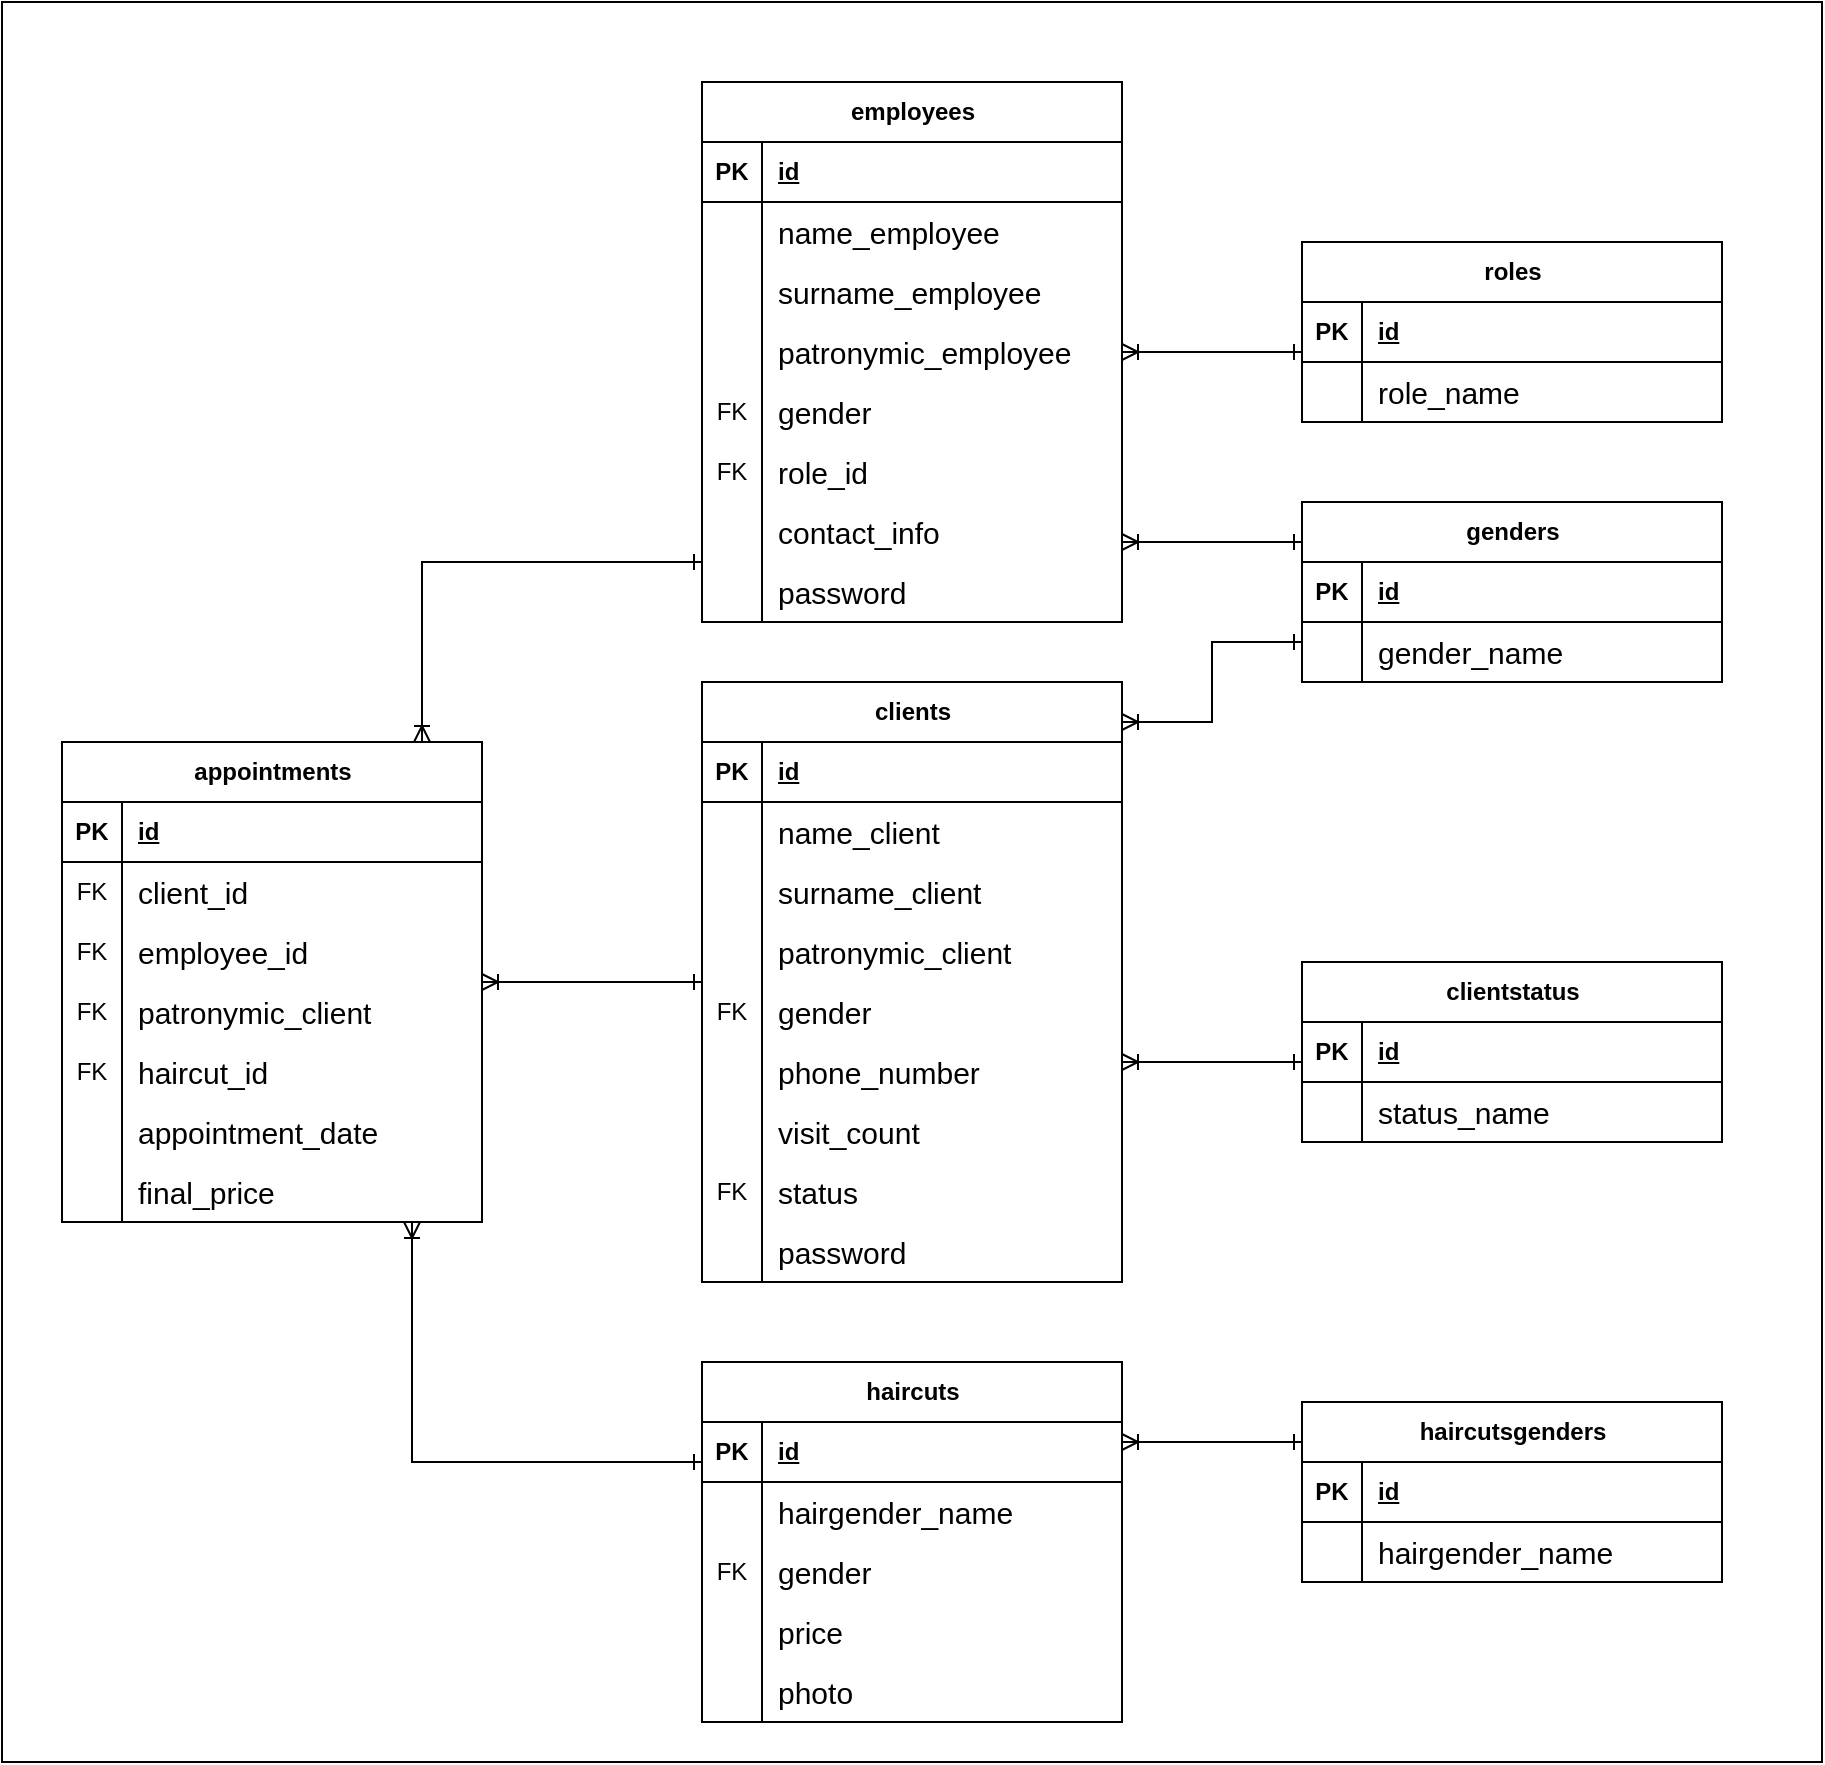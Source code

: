 <mxfile version="26.1.0">
  <diagram name="Страница — 1" id="88M5BIME8bzAEYAHPedK">
    <mxGraphModel dx="890" dy="457" grid="1" gridSize="10" guides="1" tooltips="1" connect="1" arrows="1" fold="1" page="1" pageScale="1" pageWidth="827" pageHeight="1169" math="0" shadow="0">
      <root>
        <mxCell id="0" />
        <mxCell id="1" parent="0" />
        <mxCell id="3UesADVqfVhe2_qb7cYK-143" value="" style="rounded=0;whiteSpace=wrap;html=1;" parent="1" vertex="1">
          <mxGeometry x="190" y="180" width="910" height="880" as="geometry" />
        </mxCell>
        <mxCell id="3UesADVqfVhe2_qb7cYK-1" value="employees" style="shape=table;startSize=30;container=1;collapsible=1;childLayout=tableLayout;fixedRows=1;rowLines=0;fontStyle=1;align=center;resizeLast=1;html=1;strokeColor=default;labelBackgroundColor=default;" parent="1" vertex="1">
          <mxGeometry x="540" y="220" width="210" height="270" as="geometry" />
        </mxCell>
        <mxCell id="3UesADVqfVhe2_qb7cYK-2" value="" style="shape=tableRow;horizontal=0;startSize=0;swimlaneHead=0;swimlaneBody=0;fillColor=none;collapsible=0;dropTarget=0;points=[[0,0.5],[1,0.5]];portConstraint=eastwest;top=0;left=0;right=0;bottom=1;" parent="3UesADVqfVhe2_qb7cYK-1" vertex="1">
          <mxGeometry y="30" width="210" height="30" as="geometry" />
        </mxCell>
        <mxCell id="3UesADVqfVhe2_qb7cYK-3" value="PK" style="shape=partialRectangle;connectable=0;fillColor=none;top=0;left=0;bottom=0;right=0;fontStyle=1;overflow=hidden;whiteSpace=wrap;html=1;" parent="3UesADVqfVhe2_qb7cYK-2" vertex="1">
          <mxGeometry width="30" height="30" as="geometry">
            <mxRectangle width="30" height="30" as="alternateBounds" />
          </mxGeometry>
        </mxCell>
        <mxCell id="3UesADVqfVhe2_qb7cYK-4" value="id" style="shape=partialRectangle;connectable=0;fillColor=none;top=0;left=0;bottom=0;right=0;align=left;spacingLeft=6;fontStyle=5;overflow=hidden;whiteSpace=wrap;html=1;" parent="3UesADVqfVhe2_qb7cYK-2" vertex="1">
          <mxGeometry x="30" width="180" height="30" as="geometry">
            <mxRectangle width="180" height="30" as="alternateBounds" />
          </mxGeometry>
        </mxCell>
        <mxCell id="3UesADVqfVhe2_qb7cYK-5" value="" style="shape=tableRow;horizontal=0;startSize=0;swimlaneHead=0;swimlaneBody=0;fillColor=none;collapsible=0;dropTarget=0;points=[[0,0.5],[1,0.5]];portConstraint=eastwest;top=0;left=0;right=0;bottom=0;" parent="3UesADVqfVhe2_qb7cYK-1" vertex="1">
          <mxGeometry y="60" width="210" height="30" as="geometry" />
        </mxCell>
        <mxCell id="3UesADVqfVhe2_qb7cYK-6" value="" style="shape=partialRectangle;connectable=0;fillColor=none;top=0;left=0;bottom=0;right=0;editable=1;overflow=hidden;whiteSpace=wrap;html=1;" parent="3UesADVqfVhe2_qb7cYK-5" vertex="1">
          <mxGeometry width="30" height="30" as="geometry">
            <mxRectangle width="30" height="30" as="alternateBounds" />
          </mxGeometry>
        </mxCell>
        <mxCell id="3UesADVqfVhe2_qb7cYK-7" value="&lt;span style=&quot;font-family: &amp;quot;YS Text&amp;quot;, Arial, Helvetica, &amp;quot;Arial Unicode MS&amp;quot;, sans-serif; font-size: 15px;&quot;&gt;name_employee&lt;/span&gt;" style="shape=partialRectangle;connectable=0;fillColor=none;top=0;left=0;bottom=0;right=0;align=left;spacingLeft=6;overflow=hidden;whiteSpace=wrap;html=1;fontColor=default;labelBackgroundColor=default;" parent="3UesADVqfVhe2_qb7cYK-5" vertex="1">
          <mxGeometry x="30" width="180" height="30" as="geometry">
            <mxRectangle width="180" height="30" as="alternateBounds" />
          </mxGeometry>
        </mxCell>
        <mxCell id="3UesADVqfVhe2_qb7cYK-8" value="" style="shape=tableRow;horizontal=0;startSize=0;swimlaneHead=0;swimlaneBody=0;fillColor=none;collapsible=0;dropTarget=0;points=[[0,0.5],[1,0.5]];portConstraint=eastwest;top=0;left=0;right=0;bottom=0;" parent="3UesADVqfVhe2_qb7cYK-1" vertex="1">
          <mxGeometry y="90" width="210" height="30" as="geometry" />
        </mxCell>
        <mxCell id="3UesADVqfVhe2_qb7cYK-9" value="" style="shape=partialRectangle;connectable=0;fillColor=none;top=0;left=0;bottom=0;right=0;editable=1;overflow=hidden;whiteSpace=wrap;html=1;" parent="3UesADVqfVhe2_qb7cYK-8" vertex="1">
          <mxGeometry width="30" height="30" as="geometry">
            <mxRectangle width="30" height="30" as="alternateBounds" />
          </mxGeometry>
        </mxCell>
        <mxCell id="3UesADVqfVhe2_qb7cYK-10" value="&lt;span style=&quot;font-family: &amp;quot;YS Text&amp;quot;, Arial, Helvetica, &amp;quot;Arial Unicode MS&amp;quot;, sans-serif; font-size: 15px;&quot;&gt;&lt;font style=&quot;color: rgb(0, 0, 0);&quot;&gt;surname_employee&lt;/font&gt;&lt;/span&gt;" style="shape=partialRectangle;connectable=0;fillColor=none;top=0;left=0;bottom=0;right=0;align=left;spacingLeft=6;overflow=hidden;whiteSpace=wrap;html=1;labelBackgroundColor=none;" parent="3UesADVqfVhe2_qb7cYK-8" vertex="1">
          <mxGeometry x="30" width="180" height="30" as="geometry">
            <mxRectangle width="180" height="30" as="alternateBounds" />
          </mxGeometry>
        </mxCell>
        <mxCell id="3UesADVqfVhe2_qb7cYK-11" value="" style="shape=tableRow;horizontal=0;startSize=0;swimlaneHead=0;swimlaneBody=0;fillColor=none;collapsible=0;dropTarget=0;points=[[0,0.5],[1,0.5]];portConstraint=eastwest;top=0;left=0;right=0;bottom=0;" parent="3UesADVqfVhe2_qb7cYK-1" vertex="1">
          <mxGeometry y="120" width="210" height="30" as="geometry" />
        </mxCell>
        <mxCell id="3UesADVqfVhe2_qb7cYK-12" value="" style="shape=partialRectangle;connectable=0;fillColor=none;top=0;left=0;bottom=0;right=0;editable=1;overflow=hidden;whiteSpace=wrap;html=1;" parent="3UesADVqfVhe2_qb7cYK-11" vertex="1">
          <mxGeometry width="30" height="30" as="geometry">
            <mxRectangle width="30" height="30" as="alternateBounds" />
          </mxGeometry>
        </mxCell>
        <mxCell id="3UesADVqfVhe2_qb7cYK-13" value="&lt;span style=&quot;font-family: &amp;quot;YS Text&amp;quot;, Arial, Helvetica, &amp;quot;Arial Unicode MS&amp;quot;, sans-serif; font-size: 15px; background-color: rgb(255, 255, 255);&quot;&gt;&lt;font style=&quot;color: rgb(0, 0, 0);&quot;&gt;patronymic_employee&lt;/font&gt;&lt;/span&gt;" style="shape=partialRectangle;connectable=0;fillColor=none;top=0;left=0;bottom=0;right=0;align=left;spacingLeft=6;overflow=hidden;whiteSpace=wrap;html=1;" parent="3UesADVqfVhe2_qb7cYK-11" vertex="1">
          <mxGeometry x="30" width="180" height="30" as="geometry">
            <mxRectangle width="180" height="30" as="alternateBounds" />
          </mxGeometry>
        </mxCell>
        <mxCell id="3UesADVqfVhe2_qb7cYK-15" style="shape=tableRow;horizontal=0;startSize=0;swimlaneHead=0;swimlaneBody=0;fillColor=none;collapsible=0;dropTarget=0;points=[[0,0.5],[1,0.5]];portConstraint=eastwest;top=0;left=0;right=0;bottom=0;" parent="3UesADVqfVhe2_qb7cYK-1" vertex="1">
          <mxGeometry y="150" width="210" height="30" as="geometry" />
        </mxCell>
        <mxCell id="3UesADVqfVhe2_qb7cYK-16" value="FK" style="shape=partialRectangle;connectable=0;fillColor=none;top=0;left=0;bottom=0;right=0;editable=1;overflow=hidden;whiteSpace=wrap;html=1;" parent="3UesADVqfVhe2_qb7cYK-15" vertex="1">
          <mxGeometry width="30" height="30" as="geometry">
            <mxRectangle width="30" height="30" as="alternateBounds" />
          </mxGeometry>
        </mxCell>
        <mxCell id="3UesADVqfVhe2_qb7cYK-17" value="&lt;span style=&quot;font-family: &amp;quot;YS Text&amp;quot;, Arial, Helvetica, &amp;quot;Arial Unicode MS&amp;quot;, sans-serif; font-size: 15px;&quot;&gt;&lt;font style=&quot;color: rgb(0, 0, 0);&quot;&gt;gender&lt;/font&gt;&lt;/span&gt;" style="shape=partialRectangle;connectable=0;fillColor=none;top=0;left=0;bottom=0;right=0;align=left;spacingLeft=6;overflow=hidden;whiteSpace=wrap;html=1;" parent="3UesADVqfVhe2_qb7cYK-15" vertex="1">
          <mxGeometry x="30" width="180" height="30" as="geometry">
            <mxRectangle width="180" height="30" as="alternateBounds" />
          </mxGeometry>
        </mxCell>
        <mxCell id="3UesADVqfVhe2_qb7cYK-18" style="shape=tableRow;horizontal=0;startSize=0;swimlaneHead=0;swimlaneBody=0;fillColor=none;collapsible=0;dropTarget=0;points=[[0,0.5],[1,0.5]];portConstraint=eastwest;top=0;left=0;right=0;bottom=0;" parent="3UesADVqfVhe2_qb7cYK-1" vertex="1">
          <mxGeometry y="180" width="210" height="30" as="geometry" />
        </mxCell>
        <mxCell id="3UesADVqfVhe2_qb7cYK-19" value="FK" style="shape=partialRectangle;connectable=0;fillColor=none;top=0;left=0;bottom=0;right=0;editable=1;overflow=hidden;whiteSpace=wrap;html=1;" parent="3UesADVqfVhe2_qb7cYK-18" vertex="1">
          <mxGeometry width="30" height="30" as="geometry">
            <mxRectangle width="30" height="30" as="alternateBounds" />
          </mxGeometry>
        </mxCell>
        <mxCell id="3UesADVqfVhe2_qb7cYK-20" value="&lt;span style=&quot;font-family: &amp;quot;YS Text&amp;quot;, Arial, Helvetica, &amp;quot;Arial Unicode MS&amp;quot;, sans-serif; font-size: 15px;&quot;&gt;&lt;font style=&quot;color: rgb(0, 0, 0);&quot;&gt;role_id&lt;/font&gt;&lt;/span&gt;" style="shape=partialRectangle;connectable=0;fillColor=none;top=0;left=0;bottom=0;right=0;align=left;spacingLeft=6;overflow=hidden;whiteSpace=wrap;html=1;" parent="3UesADVqfVhe2_qb7cYK-18" vertex="1">
          <mxGeometry x="30" width="180" height="30" as="geometry">
            <mxRectangle width="180" height="30" as="alternateBounds" />
          </mxGeometry>
        </mxCell>
        <mxCell id="3UesADVqfVhe2_qb7cYK-21" style="shape=tableRow;horizontal=0;startSize=0;swimlaneHead=0;swimlaneBody=0;fillColor=none;collapsible=0;dropTarget=0;points=[[0,0.5],[1,0.5]];portConstraint=eastwest;top=0;left=0;right=0;bottom=0;" parent="3UesADVqfVhe2_qb7cYK-1" vertex="1">
          <mxGeometry y="210" width="210" height="30" as="geometry" />
        </mxCell>
        <mxCell id="3UesADVqfVhe2_qb7cYK-22" style="shape=partialRectangle;connectable=0;fillColor=none;top=0;left=0;bottom=0;right=0;editable=1;overflow=hidden;whiteSpace=wrap;html=1;" parent="3UesADVqfVhe2_qb7cYK-21" vertex="1">
          <mxGeometry width="30" height="30" as="geometry">
            <mxRectangle width="30" height="30" as="alternateBounds" />
          </mxGeometry>
        </mxCell>
        <mxCell id="3UesADVqfVhe2_qb7cYK-23" value="&lt;span style=&quot;font-family: &amp;quot;YS Text&amp;quot;, Arial, Helvetica, &amp;quot;Arial Unicode MS&amp;quot;, sans-serif; font-size: 15px;&quot;&gt;&lt;font style=&quot;color: rgb(0, 0, 0);&quot;&gt;contact_info&lt;/font&gt;&lt;/span&gt;" style="shape=partialRectangle;connectable=0;fillColor=none;top=0;left=0;bottom=0;right=0;align=left;spacingLeft=6;overflow=hidden;whiteSpace=wrap;html=1;" parent="3UesADVqfVhe2_qb7cYK-21" vertex="1">
          <mxGeometry x="30" width="180" height="30" as="geometry">
            <mxRectangle width="180" height="30" as="alternateBounds" />
          </mxGeometry>
        </mxCell>
        <mxCell id="3UesADVqfVhe2_qb7cYK-24" style="shape=tableRow;horizontal=0;startSize=0;swimlaneHead=0;swimlaneBody=0;fillColor=none;collapsible=0;dropTarget=0;points=[[0,0.5],[1,0.5]];portConstraint=eastwest;top=0;left=0;right=0;bottom=0;" parent="3UesADVqfVhe2_qb7cYK-1" vertex="1">
          <mxGeometry y="240" width="210" height="30" as="geometry" />
        </mxCell>
        <mxCell id="3UesADVqfVhe2_qb7cYK-25" style="shape=partialRectangle;connectable=0;fillColor=none;top=0;left=0;bottom=0;right=0;editable=1;overflow=hidden;whiteSpace=wrap;html=1;" parent="3UesADVqfVhe2_qb7cYK-24" vertex="1">
          <mxGeometry width="30" height="30" as="geometry">
            <mxRectangle width="30" height="30" as="alternateBounds" />
          </mxGeometry>
        </mxCell>
        <mxCell id="3UesADVqfVhe2_qb7cYK-26" value="&lt;span style=&quot;font-family: &amp;quot;YS Text&amp;quot;, Arial, Helvetica, &amp;quot;Arial Unicode MS&amp;quot;, sans-serif; font-size: 15px;&quot;&gt;&lt;font style=&quot;color: rgb(0, 0, 0);&quot;&gt;password&lt;/font&gt;&lt;/span&gt;" style="shape=partialRectangle;connectable=0;fillColor=none;top=0;left=0;bottom=0;right=0;align=left;spacingLeft=6;overflow=hidden;whiteSpace=wrap;html=1;" parent="3UesADVqfVhe2_qb7cYK-24" vertex="1">
          <mxGeometry x="30" width="180" height="30" as="geometry">
            <mxRectangle width="180" height="30" as="alternateBounds" />
          </mxGeometry>
        </mxCell>
        <mxCell id="3UesADVqfVhe2_qb7cYK-30" value="clients" style="shape=table;startSize=30;container=1;collapsible=1;childLayout=tableLayout;fixedRows=1;rowLines=0;fontStyle=1;align=center;resizeLast=1;html=1;strokeColor=default;labelBackgroundColor=default;" parent="1" vertex="1">
          <mxGeometry x="540" y="520" width="210" height="300" as="geometry" />
        </mxCell>
        <mxCell id="3UesADVqfVhe2_qb7cYK-31" value="" style="shape=tableRow;horizontal=0;startSize=0;swimlaneHead=0;swimlaneBody=0;fillColor=none;collapsible=0;dropTarget=0;points=[[0,0.5],[1,0.5]];portConstraint=eastwest;top=0;left=0;right=0;bottom=1;" parent="3UesADVqfVhe2_qb7cYK-30" vertex="1">
          <mxGeometry y="30" width="210" height="30" as="geometry" />
        </mxCell>
        <mxCell id="3UesADVqfVhe2_qb7cYK-32" value="PK" style="shape=partialRectangle;connectable=0;fillColor=none;top=0;left=0;bottom=0;right=0;fontStyle=1;overflow=hidden;whiteSpace=wrap;html=1;" parent="3UesADVqfVhe2_qb7cYK-31" vertex="1">
          <mxGeometry width="30" height="30" as="geometry">
            <mxRectangle width="30" height="30" as="alternateBounds" />
          </mxGeometry>
        </mxCell>
        <mxCell id="3UesADVqfVhe2_qb7cYK-33" value="id" style="shape=partialRectangle;connectable=0;fillColor=none;top=0;left=0;bottom=0;right=0;align=left;spacingLeft=6;fontStyle=5;overflow=hidden;whiteSpace=wrap;html=1;" parent="3UesADVqfVhe2_qb7cYK-31" vertex="1">
          <mxGeometry x="30" width="180" height="30" as="geometry">
            <mxRectangle width="180" height="30" as="alternateBounds" />
          </mxGeometry>
        </mxCell>
        <mxCell id="3UesADVqfVhe2_qb7cYK-34" value="" style="shape=tableRow;horizontal=0;startSize=0;swimlaneHead=0;swimlaneBody=0;fillColor=none;collapsible=0;dropTarget=0;points=[[0,0.5],[1,0.5]];portConstraint=eastwest;top=0;left=0;right=0;bottom=0;" parent="3UesADVqfVhe2_qb7cYK-30" vertex="1">
          <mxGeometry y="60" width="210" height="30" as="geometry" />
        </mxCell>
        <mxCell id="3UesADVqfVhe2_qb7cYK-35" value="" style="shape=partialRectangle;connectable=0;fillColor=none;top=0;left=0;bottom=0;right=0;editable=1;overflow=hidden;whiteSpace=wrap;html=1;" parent="3UesADVqfVhe2_qb7cYK-34" vertex="1">
          <mxGeometry width="30" height="30" as="geometry">
            <mxRectangle width="30" height="30" as="alternateBounds" />
          </mxGeometry>
        </mxCell>
        <mxCell id="3UesADVqfVhe2_qb7cYK-36" value="&lt;span style=&quot;font-family: &amp;quot;YS Text&amp;quot;, Arial, Helvetica, &amp;quot;Arial Unicode MS&amp;quot;, sans-serif; font-size: 15px;&quot;&gt;name_client&lt;/span&gt;" style="shape=partialRectangle;connectable=0;fillColor=none;top=0;left=0;bottom=0;right=0;align=left;spacingLeft=6;overflow=hidden;whiteSpace=wrap;html=1;fontColor=default;labelBackgroundColor=default;" parent="3UesADVqfVhe2_qb7cYK-34" vertex="1">
          <mxGeometry x="30" width="180" height="30" as="geometry">
            <mxRectangle width="180" height="30" as="alternateBounds" />
          </mxGeometry>
        </mxCell>
        <mxCell id="3UesADVqfVhe2_qb7cYK-37" value="" style="shape=tableRow;horizontal=0;startSize=0;swimlaneHead=0;swimlaneBody=0;fillColor=none;collapsible=0;dropTarget=0;points=[[0,0.5],[1,0.5]];portConstraint=eastwest;top=0;left=0;right=0;bottom=0;" parent="3UesADVqfVhe2_qb7cYK-30" vertex="1">
          <mxGeometry y="90" width="210" height="30" as="geometry" />
        </mxCell>
        <mxCell id="3UesADVqfVhe2_qb7cYK-38" value="" style="shape=partialRectangle;connectable=0;fillColor=none;top=0;left=0;bottom=0;right=0;editable=1;overflow=hidden;whiteSpace=wrap;html=1;" parent="3UesADVqfVhe2_qb7cYK-37" vertex="1">
          <mxGeometry width="30" height="30" as="geometry">
            <mxRectangle width="30" height="30" as="alternateBounds" />
          </mxGeometry>
        </mxCell>
        <mxCell id="3UesADVqfVhe2_qb7cYK-39" value="&lt;span style=&quot;font-family: &amp;quot;YS Text&amp;quot;, Arial, Helvetica, &amp;quot;Arial Unicode MS&amp;quot;, sans-serif; font-size: 15px;&quot;&gt;&lt;font style=&quot;color: rgb(0, 0, 0);&quot;&gt;surname_&lt;/font&gt;&lt;/span&gt;&lt;span style=&quot;font-family: &amp;quot;YS Text&amp;quot;, Arial, Helvetica, &amp;quot;Arial Unicode MS&amp;quot;, sans-serif; font-size: 15px; background-color: rgb(255, 255, 255);&quot;&gt;client&lt;/span&gt;" style="shape=partialRectangle;connectable=0;fillColor=none;top=0;left=0;bottom=0;right=0;align=left;spacingLeft=6;overflow=hidden;whiteSpace=wrap;html=1;labelBackgroundColor=none;" parent="3UesADVqfVhe2_qb7cYK-37" vertex="1">
          <mxGeometry x="30" width="180" height="30" as="geometry">
            <mxRectangle width="180" height="30" as="alternateBounds" />
          </mxGeometry>
        </mxCell>
        <mxCell id="3UesADVqfVhe2_qb7cYK-40" value="" style="shape=tableRow;horizontal=0;startSize=0;swimlaneHead=0;swimlaneBody=0;fillColor=none;collapsible=0;dropTarget=0;points=[[0,0.5],[1,0.5]];portConstraint=eastwest;top=0;left=0;right=0;bottom=0;" parent="3UesADVqfVhe2_qb7cYK-30" vertex="1">
          <mxGeometry y="120" width="210" height="30" as="geometry" />
        </mxCell>
        <mxCell id="3UesADVqfVhe2_qb7cYK-41" value="" style="shape=partialRectangle;connectable=0;fillColor=none;top=0;left=0;bottom=0;right=0;editable=1;overflow=hidden;whiteSpace=wrap;html=1;" parent="3UesADVqfVhe2_qb7cYK-40" vertex="1">
          <mxGeometry width="30" height="30" as="geometry">
            <mxRectangle width="30" height="30" as="alternateBounds" />
          </mxGeometry>
        </mxCell>
        <mxCell id="3UesADVqfVhe2_qb7cYK-42" value="&lt;span style=&quot;font-family: &amp;quot;YS Text&amp;quot;, Arial, Helvetica, &amp;quot;Arial Unicode MS&amp;quot;, sans-serif; font-size: 15px; background-color: rgb(255, 255, 255);&quot;&gt;&lt;font style=&quot;color: rgb(0, 0, 0);&quot;&gt;patronymic_&lt;/font&gt;&lt;/span&gt;&lt;span style=&quot;font-family: &amp;quot;YS Text&amp;quot;, Arial, Helvetica, &amp;quot;Arial Unicode MS&amp;quot;, sans-serif; font-size: 15px; background-color: rgb(255, 255, 255);&quot;&gt;client&lt;/span&gt;" style="shape=partialRectangle;connectable=0;fillColor=none;top=0;left=0;bottom=0;right=0;align=left;spacingLeft=6;overflow=hidden;whiteSpace=wrap;html=1;" parent="3UesADVqfVhe2_qb7cYK-40" vertex="1">
          <mxGeometry x="30" width="180" height="30" as="geometry">
            <mxRectangle width="180" height="30" as="alternateBounds" />
          </mxGeometry>
        </mxCell>
        <mxCell id="3UesADVqfVhe2_qb7cYK-43" style="shape=tableRow;horizontal=0;startSize=0;swimlaneHead=0;swimlaneBody=0;fillColor=none;collapsible=0;dropTarget=0;points=[[0,0.5],[1,0.5]];portConstraint=eastwest;top=0;left=0;right=0;bottom=0;" parent="3UesADVqfVhe2_qb7cYK-30" vertex="1">
          <mxGeometry y="150" width="210" height="30" as="geometry" />
        </mxCell>
        <mxCell id="3UesADVqfVhe2_qb7cYK-44" value="FK" style="shape=partialRectangle;connectable=0;fillColor=none;top=0;left=0;bottom=0;right=0;editable=1;overflow=hidden;whiteSpace=wrap;html=1;" parent="3UesADVqfVhe2_qb7cYK-43" vertex="1">
          <mxGeometry width="30" height="30" as="geometry">
            <mxRectangle width="30" height="30" as="alternateBounds" />
          </mxGeometry>
        </mxCell>
        <mxCell id="3UesADVqfVhe2_qb7cYK-45" value="&lt;span style=&quot;font-family: &amp;quot;YS Text&amp;quot;, Arial, Helvetica, &amp;quot;Arial Unicode MS&amp;quot;, sans-serif; font-size: 15px;&quot;&gt;&lt;font style=&quot;color: rgb(0, 0, 0);&quot;&gt;gender&lt;/font&gt;&lt;/span&gt;" style="shape=partialRectangle;connectable=0;fillColor=none;top=0;left=0;bottom=0;right=0;align=left;spacingLeft=6;overflow=hidden;whiteSpace=wrap;html=1;" parent="3UesADVqfVhe2_qb7cYK-43" vertex="1">
          <mxGeometry x="30" width="180" height="30" as="geometry">
            <mxRectangle width="180" height="30" as="alternateBounds" />
          </mxGeometry>
        </mxCell>
        <mxCell id="3UesADVqfVhe2_qb7cYK-49" style="shape=tableRow;horizontal=0;startSize=0;swimlaneHead=0;swimlaneBody=0;fillColor=none;collapsible=0;dropTarget=0;points=[[0,0.5],[1,0.5]];portConstraint=eastwest;top=0;left=0;right=0;bottom=0;" parent="3UesADVqfVhe2_qb7cYK-30" vertex="1">
          <mxGeometry y="180" width="210" height="30" as="geometry" />
        </mxCell>
        <mxCell id="3UesADVqfVhe2_qb7cYK-50" style="shape=partialRectangle;connectable=0;fillColor=none;top=0;left=0;bottom=0;right=0;editable=1;overflow=hidden;whiteSpace=wrap;html=1;" parent="3UesADVqfVhe2_qb7cYK-49" vertex="1">
          <mxGeometry width="30" height="30" as="geometry">
            <mxRectangle width="30" height="30" as="alternateBounds" />
          </mxGeometry>
        </mxCell>
        <mxCell id="3UesADVqfVhe2_qb7cYK-51" value="&lt;span style=&quot;font-family: &amp;quot;YS Text&amp;quot;, Arial, Helvetica, &amp;quot;Arial Unicode MS&amp;quot;, sans-serif; font-size: 15px;&quot;&gt;&lt;font style=&quot;color: rgb(0, 0, 0);&quot;&gt;phone_number&lt;/font&gt;&lt;/span&gt;" style="shape=partialRectangle;connectable=0;fillColor=none;top=0;left=0;bottom=0;right=0;align=left;spacingLeft=6;overflow=hidden;whiteSpace=wrap;html=1;" parent="3UesADVqfVhe2_qb7cYK-49" vertex="1">
          <mxGeometry x="30" width="180" height="30" as="geometry">
            <mxRectangle width="180" height="30" as="alternateBounds" />
          </mxGeometry>
        </mxCell>
        <mxCell id="3UesADVqfVhe2_qb7cYK-46" style="shape=tableRow;horizontal=0;startSize=0;swimlaneHead=0;swimlaneBody=0;fillColor=none;collapsible=0;dropTarget=0;points=[[0,0.5],[1,0.5]];portConstraint=eastwest;top=0;left=0;right=0;bottom=0;" parent="3UesADVqfVhe2_qb7cYK-30" vertex="1">
          <mxGeometry y="210" width="210" height="30" as="geometry" />
        </mxCell>
        <mxCell id="3UesADVqfVhe2_qb7cYK-47" style="shape=partialRectangle;connectable=0;fillColor=none;top=0;left=0;bottom=0;right=0;editable=1;overflow=hidden;whiteSpace=wrap;html=1;" parent="3UesADVqfVhe2_qb7cYK-46" vertex="1">
          <mxGeometry width="30" height="30" as="geometry">
            <mxRectangle width="30" height="30" as="alternateBounds" />
          </mxGeometry>
        </mxCell>
        <mxCell id="3UesADVqfVhe2_qb7cYK-48" value="&lt;span style=&quot;font-family: &amp;quot;YS Text&amp;quot;, Arial, Helvetica, &amp;quot;Arial Unicode MS&amp;quot;, sans-serif; font-size: 15px;&quot;&gt;&lt;font style=&quot;color: rgb(0, 0, 0);&quot;&gt;visit_count&lt;/font&gt;&lt;/span&gt;" style="shape=partialRectangle;connectable=0;fillColor=none;top=0;left=0;bottom=0;right=0;align=left;spacingLeft=6;overflow=hidden;whiteSpace=wrap;html=1;" parent="3UesADVqfVhe2_qb7cYK-46" vertex="1">
          <mxGeometry x="30" width="180" height="30" as="geometry">
            <mxRectangle width="180" height="30" as="alternateBounds" />
          </mxGeometry>
        </mxCell>
        <mxCell id="3UesADVqfVhe2_qb7cYK-55" style="shape=tableRow;horizontal=0;startSize=0;swimlaneHead=0;swimlaneBody=0;fillColor=none;collapsible=0;dropTarget=0;points=[[0,0.5],[1,0.5]];portConstraint=eastwest;top=0;left=0;right=0;bottom=0;" parent="3UesADVqfVhe2_qb7cYK-30" vertex="1">
          <mxGeometry y="240" width="210" height="30" as="geometry" />
        </mxCell>
        <mxCell id="3UesADVqfVhe2_qb7cYK-56" value="FK" style="shape=partialRectangle;connectable=0;fillColor=none;top=0;left=0;bottom=0;right=0;editable=1;overflow=hidden;whiteSpace=wrap;html=1;" parent="3UesADVqfVhe2_qb7cYK-55" vertex="1">
          <mxGeometry width="30" height="30" as="geometry">
            <mxRectangle width="30" height="30" as="alternateBounds" />
          </mxGeometry>
        </mxCell>
        <mxCell id="3UesADVqfVhe2_qb7cYK-57" value="&lt;span style=&quot;font-family: &amp;quot;YS Text&amp;quot;, Arial, Helvetica, &amp;quot;Arial Unicode MS&amp;quot;, sans-serif; font-size: 15px;&quot;&gt;status&lt;/span&gt;" style="shape=partialRectangle;connectable=0;fillColor=none;top=0;left=0;bottom=0;right=0;align=left;spacingLeft=6;overflow=hidden;whiteSpace=wrap;html=1;" parent="3UesADVqfVhe2_qb7cYK-55" vertex="1">
          <mxGeometry x="30" width="180" height="30" as="geometry">
            <mxRectangle width="180" height="30" as="alternateBounds" />
          </mxGeometry>
        </mxCell>
        <mxCell id="3UesADVqfVhe2_qb7cYK-52" style="shape=tableRow;horizontal=0;startSize=0;swimlaneHead=0;swimlaneBody=0;fillColor=none;collapsible=0;dropTarget=0;points=[[0,0.5],[1,0.5]];portConstraint=eastwest;top=0;left=0;right=0;bottom=0;" parent="3UesADVqfVhe2_qb7cYK-30" vertex="1">
          <mxGeometry y="270" width="210" height="30" as="geometry" />
        </mxCell>
        <mxCell id="3UesADVqfVhe2_qb7cYK-53" style="shape=partialRectangle;connectable=0;fillColor=none;top=0;left=0;bottom=0;right=0;editable=1;overflow=hidden;whiteSpace=wrap;html=1;" parent="3UesADVqfVhe2_qb7cYK-52" vertex="1">
          <mxGeometry width="30" height="30" as="geometry">
            <mxRectangle width="30" height="30" as="alternateBounds" />
          </mxGeometry>
        </mxCell>
        <mxCell id="3UesADVqfVhe2_qb7cYK-54" value="&lt;span style=&quot;font-family: &amp;quot;YS Text&amp;quot;, Arial, Helvetica, &amp;quot;Arial Unicode MS&amp;quot;, sans-serif; font-size: 15px;&quot;&gt;&lt;font style=&quot;color: rgb(0, 0, 0);&quot;&gt;password&lt;/font&gt;&lt;/span&gt;" style="shape=partialRectangle;connectable=0;fillColor=none;top=0;left=0;bottom=0;right=0;align=left;spacingLeft=6;overflow=hidden;whiteSpace=wrap;html=1;" parent="3UesADVqfVhe2_qb7cYK-52" vertex="1">
          <mxGeometry x="30" width="180" height="30" as="geometry">
            <mxRectangle width="180" height="30" as="alternateBounds" />
          </mxGeometry>
        </mxCell>
        <mxCell id="3UesADVqfVhe2_qb7cYK-58" value="appointments" style="shape=table;startSize=30;container=1;collapsible=1;childLayout=tableLayout;fixedRows=1;rowLines=0;fontStyle=1;align=center;resizeLast=1;html=1;strokeColor=default;labelBackgroundColor=default;" parent="1" vertex="1">
          <mxGeometry x="220" y="550" width="210" height="240" as="geometry" />
        </mxCell>
        <mxCell id="3UesADVqfVhe2_qb7cYK-59" value="" style="shape=tableRow;horizontal=0;startSize=0;swimlaneHead=0;swimlaneBody=0;fillColor=none;collapsible=0;dropTarget=0;points=[[0,0.5],[1,0.5]];portConstraint=eastwest;top=0;left=0;right=0;bottom=1;" parent="3UesADVqfVhe2_qb7cYK-58" vertex="1">
          <mxGeometry y="30" width="210" height="30" as="geometry" />
        </mxCell>
        <mxCell id="3UesADVqfVhe2_qb7cYK-60" value="PK" style="shape=partialRectangle;connectable=0;fillColor=none;top=0;left=0;bottom=0;right=0;fontStyle=1;overflow=hidden;whiteSpace=wrap;html=1;" parent="3UesADVqfVhe2_qb7cYK-59" vertex="1">
          <mxGeometry width="30" height="30" as="geometry">
            <mxRectangle width="30" height="30" as="alternateBounds" />
          </mxGeometry>
        </mxCell>
        <mxCell id="3UesADVqfVhe2_qb7cYK-61" value="id" style="shape=partialRectangle;connectable=0;fillColor=none;top=0;left=0;bottom=0;right=0;align=left;spacingLeft=6;fontStyle=5;overflow=hidden;whiteSpace=wrap;html=1;" parent="3UesADVqfVhe2_qb7cYK-59" vertex="1">
          <mxGeometry x="30" width="180" height="30" as="geometry">
            <mxRectangle width="180" height="30" as="alternateBounds" />
          </mxGeometry>
        </mxCell>
        <mxCell id="3UesADVqfVhe2_qb7cYK-62" value="" style="shape=tableRow;horizontal=0;startSize=0;swimlaneHead=0;swimlaneBody=0;fillColor=none;collapsible=0;dropTarget=0;points=[[0,0.5],[1,0.5]];portConstraint=eastwest;top=0;left=0;right=0;bottom=0;" parent="3UesADVqfVhe2_qb7cYK-58" vertex="1">
          <mxGeometry y="60" width="210" height="30" as="geometry" />
        </mxCell>
        <mxCell id="3UesADVqfVhe2_qb7cYK-63" value="FK" style="shape=partialRectangle;connectable=0;fillColor=none;top=0;left=0;bottom=0;right=0;editable=1;overflow=hidden;whiteSpace=wrap;html=1;" parent="3UesADVqfVhe2_qb7cYK-62" vertex="1">
          <mxGeometry width="30" height="30" as="geometry">
            <mxRectangle width="30" height="30" as="alternateBounds" />
          </mxGeometry>
        </mxCell>
        <mxCell id="3UesADVqfVhe2_qb7cYK-64" value="&lt;span style=&quot;font-family: &amp;quot;YS Text&amp;quot;, Arial, Helvetica, &amp;quot;Arial Unicode MS&amp;quot;, sans-serif; font-size: 15px;&quot;&gt;client_id&lt;/span&gt;" style="shape=partialRectangle;connectable=0;fillColor=none;top=0;left=0;bottom=0;right=0;align=left;spacingLeft=6;overflow=hidden;whiteSpace=wrap;html=1;fontColor=default;labelBackgroundColor=default;" parent="3UesADVqfVhe2_qb7cYK-62" vertex="1">
          <mxGeometry x="30" width="180" height="30" as="geometry">
            <mxRectangle width="180" height="30" as="alternateBounds" />
          </mxGeometry>
        </mxCell>
        <mxCell id="3UesADVqfVhe2_qb7cYK-65" value="" style="shape=tableRow;horizontal=0;startSize=0;swimlaneHead=0;swimlaneBody=0;fillColor=none;collapsible=0;dropTarget=0;points=[[0,0.5],[1,0.5]];portConstraint=eastwest;top=0;left=0;right=0;bottom=0;" parent="3UesADVqfVhe2_qb7cYK-58" vertex="1">
          <mxGeometry y="90" width="210" height="30" as="geometry" />
        </mxCell>
        <mxCell id="3UesADVqfVhe2_qb7cYK-66" value="FK" style="shape=partialRectangle;connectable=0;fillColor=none;top=0;left=0;bottom=0;right=0;editable=1;overflow=hidden;whiteSpace=wrap;html=1;" parent="3UesADVqfVhe2_qb7cYK-65" vertex="1">
          <mxGeometry width="30" height="30" as="geometry">
            <mxRectangle width="30" height="30" as="alternateBounds" />
          </mxGeometry>
        </mxCell>
        <mxCell id="3UesADVqfVhe2_qb7cYK-67" value="&lt;font face=&quot;YS Text, Arial, Helvetica, Arial Unicode MS, sans-serif&quot;&gt;&lt;span style=&quot;font-size: 15px;&quot;&gt;employee_id&lt;/span&gt;&lt;/font&gt;" style="shape=partialRectangle;connectable=0;fillColor=none;top=0;left=0;bottom=0;right=0;align=left;spacingLeft=6;overflow=hidden;whiteSpace=wrap;html=1;labelBackgroundColor=none;" parent="3UesADVqfVhe2_qb7cYK-65" vertex="1">
          <mxGeometry x="30" width="180" height="30" as="geometry">
            <mxRectangle width="180" height="30" as="alternateBounds" />
          </mxGeometry>
        </mxCell>
        <mxCell id="3UesADVqfVhe2_qb7cYK-68" value="" style="shape=tableRow;horizontal=0;startSize=0;swimlaneHead=0;swimlaneBody=0;fillColor=none;collapsible=0;dropTarget=0;points=[[0,0.5],[1,0.5]];portConstraint=eastwest;top=0;left=0;right=0;bottom=0;" parent="3UesADVqfVhe2_qb7cYK-58" vertex="1">
          <mxGeometry y="120" width="210" height="30" as="geometry" />
        </mxCell>
        <mxCell id="3UesADVqfVhe2_qb7cYK-69" value="FK" style="shape=partialRectangle;connectable=0;fillColor=none;top=0;left=0;bottom=0;right=0;editable=1;overflow=hidden;whiteSpace=wrap;html=1;" parent="3UesADVqfVhe2_qb7cYK-68" vertex="1">
          <mxGeometry width="30" height="30" as="geometry">
            <mxRectangle width="30" height="30" as="alternateBounds" />
          </mxGeometry>
        </mxCell>
        <mxCell id="3UesADVqfVhe2_qb7cYK-70" value="&lt;span style=&quot;font-family: &amp;quot;YS Text&amp;quot;, Arial, Helvetica, &amp;quot;Arial Unicode MS&amp;quot;, sans-serif; font-size: 15px; background-color: rgb(255, 255, 255);&quot;&gt;&lt;font style=&quot;color: rgb(0, 0, 0);&quot;&gt;patronymic_&lt;/font&gt;&lt;/span&gt;&lt;span style=&quot;font-family: &amp;quot;YS Text&amp;quot;, Arial, Helvetica, &amp;quot;Arial Unicode MS&amp;quot;, sans-serif; font-size: 15px; background-color: rgb(255, 255, 255);&quot;&gt;client&lt;/span&gt;" style="shape=partialRectangle;connectable=0;fillColor=none;top=0;left=0;bottom=0;right=0;align=left;spacingLeft=6;overflow=hidden;whiteSpace=wrap;html=1;" parent="3UesADVqfVhe2_qb7cYK-68" vertex="1">
          <mxGeometry x="30" width="180" height="30" as="geometry">
            <mxRectangle width="180" height="30" as="alternateBounds" />
          </mxGeometry>
        </mxCell>
        <mxCell id="3UesADVqfVhe2_qb7cYK-71" style="shape=tableRow;horizontal=0;startSize=0;swimlaneHead=0;swimlaneBody=0;fillColor=none;collapsible=0;dropTarget=0;points=[[0,0.5],[1,0.5]];portConstraint=eastwest;top=0;left=0;right=0;bottom=0;" parent="3UesADVqfVhe2_qb7cYK-58" vertex="1">
          <mxGeometry y="150" width="210" height="30" as="geometry" />
        </mxCell>
        <mxCell id="3UesADVqfVhe2_qb7cYK-72" value="FK" style="shape=partialRectangle;connectable=0;fillColor=none;top=0;left=0;bottom=0;right=0;editable=1;overflow=hidden;whiteSpace=wrap;html=1;" parent="3UesADVqfVhe2_qb7cYK-71" vertex="1">
          <mxGeometry width="30" height="30" as="geometry">
            <mxRectangle width="30" height="30" as="alternateBounds" />
          </mxGeometry>
        </mxCell>
        <mxCell id="3UesADVqfVhe2_qb7cYK-73" value="&lt;font face=&quot;YS Text, Arial, Helvetica, Arial Unicode MS, sans-serif&quot;&gt;&lt;span style=&quot;font-size: 15px;&quot;&gt;haircut_id&lt;/span&gt;&lt;/font&gt;" style="shape=partialRectangle;connectable=0;fillColor=none;top=0;left=0;bottom=0;right=0;align=left;spacingLeft=6;overflow=hidden;whiteSpace=wrap;html=1;" parent="3UesADVqfVhe2_qb7cYK-71" vertex="1">
          <mxGeometry x="30" width="180" height="30" as="geometry">
            <mxRectangle width="180" height="30" as="alternateBounds" />
          </mxGeometry>
        </mxCell>
        <mxCell id="3UesADVqfVhe2_qb7cYK-74" style="shape=tableRow;horizontal=0;startSize=0;swimlaneHead=0;swimlaneBody=0;fillColor=none;collapsible=0;dropTarget=0;points=[[0,0.5],[1,0.5]];portConstraint=eastwest;top=0;left=0;right=0;bottom=0;" parent="3UesADVqfVhe2_qb7cYK-58" vertex="1">
          <mxGeometry y="180" width="210" height="30" as="geometry" />
        </mxCell>
        <mxCell id="3UesADVqfVhe2_qb7cYK-75" style="shape=partialRectangle;connectable=0;fillColor=none;top=0;left=0;bottom=0;right=0;editable=1;overflow=hidden;whiteSpace=wrap;html=1;" parent="3UesADVqfVhe2_qb7cYK-74" vertex="1">
          <mxGeometry width="30" height="30" as="geometry">
            <mxRectangle width="30" height="30" as="alternateBounds" />
          </mxGeometry>
        </mxCell>
        <mxCell id="3UesADVqfVhe2_qb7cYK-76" value="&lt;font face=&quot;YS Text, Arial, Helvetica, Arial Unicode MS, sans-serif&quot;&gt;&lt;span style=&quot;font-size: 15px;&quot;&gt;appointment_date&lt;/span&gt;&lt;/font&gt;" style="shape=partialRectangle;connectable=0;fillColor=none;top=0;left=0;bottom=0;right=0;align=left;spacingLeft=6;overflow=hidden;whiteSpace=wrap;html=1;" parent="3UesADVqfVhe2_qb7cYK-74" vertex="1">
          <mxGeometry x="30" width="180" height="30" as="geometry">
            <mxRectangle width="180" height="30" as="alternateBounds" />
          </mxGeometry>
        </mxCell>
        <mxCell id="3UesADVqfVhe2_qb7cYK-77" style="shape=tableRow;horizontal=0;startSize=0;swimlaneHead=0;swimlaneBody=0;fillColor=none;collapsible=0;dropTarget=0;points=[[0,0.5],[1,0.5]];portConstraint=eastwest;top=0;left=0;right=0;bottom=0;" parent="3UesADVqfVhe2_qb7cYK-58" vertex="1">
          <mxGeometry y="210" width="210" height="30" as="geometry" />
        </mxCell>
        <mxCell id="3UesADVqfVhe2_qb7cYK-78" style="shape=partialRectangle;connectable=0;fillColor=none;top=0;left=0;bottom=0;right=0;editable=1;overflow=hidden;whiteSpace=wrap;html=1;" parent="3UesADVqfVhe2_qb7cYK-77" vertex="1">
          <mxGeometry width="30" height="30" as="geometry">
            <mxRectangle width="30" height="30" as="alternateBounds" />
          </mxGeometry>
        </mxCell>
        <mxCell id="3UesADVqfVhe2_qb7cYK-79" value="&lt;font face=&quot;YS Text, Arial, Helvetica, Arial Unicode MS, sans-serif&quot;&gt;&lt;span style=&quot;font-size: 15px;&quot;&gt;final_price&lt;/span&gt;&lt;/font&gt;" style="shape=partialRectangle;connectable=0;fillColor=none;top=0;left=0;bottom=0;right=0;align=left;spacingLeft=6;overflow=hidden;whiteSpace=wrap;html=1;" parent="3UesADVqfVhe2_qb7cYK-77" vertex="1">
          <mxGeometry x="30" width="180" height="30" as="geometry">
            <mxRectangle width="180" height="30" as="alternateBounds" />
          </mxGeometry>
        </mxCell>
        <mxCell id="3UesADVqfVhe2_qb7cYK-86" value="roles" style="shape=table;startSize=30;container=1;collapsible=1;childLayout=tableLayout;fixedRows=1;rowLines=0;fontStyle=1;align=center;resizeLast=1;html=1;strokeColor=default;labelBackgroundColor=default;" parent="1" vertex="1">
          <mxGeometry x="840" y="300" width="210" height="90" as="geometry" />
        </mxCell>
        <mxCell id="3UesADVqfVhe2_qb7cYK-87" value="" style="shape=tableRow;horizontal=0;startSize=0;swimlaneHead=0;swimlaneBody=0;fillColor=none;collapsible=0;dropTarget=0;points=[[0,0.5],[1,0.5]];portConstraint=eastwest;top=0;left=0;right=0;bottom=1;" parent="3UesADVqfVhe2_qb7cYK-86" vertex="1">
          <mxGeometry y="30" width="210" height="30" as="geometry" />
        </mxCell>
        <mxCell id="3UesADVqfVhe2_qb7cYK-88" value="PK" style="shape=partialRectangle;connectable=0;fillColor=none;top=0;left=0;bottom=0;right=0;fontStyle=1;overflow=hidden;whiteSpace=wrap;html=1;" parent="3UesADVqfVhe2_qb7cYK-87" vertex="1">
          <mxGeometry width="30" height="30" as="geometry">
            <mxRectangle width="30" height="30" as="alternateBounds" />
          </mxGeometry>
        </mxCell>
        <mxCell id="3UesADVqfVhe2_qb7cYK-89" value="id" style="shape=partialRectangle;connectable=0;fillColor=none;top=0;left=0;bottom=0;right=0;align=left;spacingLeft=6;fontStyle=5;overflow=hidden;whiteSpace=wrap;html=1;" parent="3UesADVqfVhe2_qb7cYK-87" vertex="1">
          <mxGeometry x="30" width="180" height="30" as="geometry">
            <mxRectangle width="180" height="30" as="alternateBounds" />
          </mxGeometry>
        </mxCell>
        <mxCell id="3UesADVqfVhe2_qb7cYK-90" value="" style="shape=tableRow;horizontal=0;startSize=0;swimlaneHead=0;swimlaneBody=0;fillColor=none;collapsible=0;dropTarget=0;points=[[0,0.5],[1,0.5]];portConstraint=eastwest;top=0;left=0;right=0;bottom=0;" parent="3UesADVqfVhe2_qb7cYK-86" vertex="1">
          <mxGeometry y="60" width="210" height="30" as="geometry" />
        </mxCell>
        <mxCell id="3UesADVqfVhe2_qb7cYK-91" value="" style="shape=partialRectangle;connectable=0;fillColor=none;top=0;left=0;bottom=0;right=0;editable=1;overflow=hidden;whiteSpace=wrap;html=1;" parent="3UesADVqfVhe2_qb7cYK-90" vertex="1">
          <mxGeometry width="30" height="30" as="geometry">
            <mxRectangle width="30" height="30" as="alternateBounds" />
          </mxGeometry>
        </mxCell>
        <mxCell id="3UesADVqfVhe2_qb7cYK-92" value="&lt;font face=&quot;YS Text, Arial, Helvetica, Arial Unicode MS, sans-serif&quot;&gt;&lt;span style=&quot;font-size: 15px;&quot;&gt;role_name&lt;/span&gt;&lt;/font&gt;" style="shape=partialRectangle;connectable=0;fillColor=none;top=0;left=0;bottom=0;right=0;align=left;spacingLeft=6;overflow=hidden;whiteSpace=wrap;html=1;fontColor=default;labelBackgroundColor=default;" parent="3UesADVqfVhe2_qb7cYK-90" vertex="1">
          <mxGeometry x="30" width="180" height="30" as="geometry">
            <mxRectangle width="180" height="30" as="alternateBounds" />
          </mxGeometry>
        </mxCell>
        <mxCell id="3UesADVqfVhe2_qb7cYK-108" value="genders" style="shape=table;startSize=30;container=1;collapsible=1;childLayout=tableLayout;fixedRows=1;rowLines=0;fontStyle=1;align=center;resizeLast=1;html=1;strokeColor=default;labelBackgroundColor=default;" parent="1" vertex="1">
          <mxGeometry x="840" y="430" width="210" height="90" as="geometry" />
        </mxCell>
        <mxCell id="3UesADVqfVhe2_qb7cYK-109" value="" style="shape=tableRow;horizontal=0;startSize=0;swimlaneHead=0;swimlaneBody=0;fillColor=none;collapsible=0;dropTarget=0;points=[[0,0.5],[1,0.5]];portConstraint=eastwest;top=0;left=0;right=0;bottom=1;" parent="3UesADVqfVhe2_qb7cYK-108" vertex="1">
          <mxGeometry y="30" width="210" height="30" as="geometry" />
        </mxCell>
        <mxCell id="3UesADVqfVhe2_qb7cYK-110" value="PK" style="shape=partialRectangle;connectable=0;fillColor=none;top=0;left=0;bottom=0;right=0;fontStyle=1;overflow=hidden;whiteSpace=wrap;html=1;" parent="3UesADVqfVhe2_qb7cYK-109" vertex="1">
          <mxGeometry width="30" height="30" as="geometry">
            <mxRectangle width="30" height="30" as="alternateBounds" />
          </mxGeometry>
        </mxCell>
        <mxCell id="3UesADVqfVhe2_qb7cYK-111" value="id" style="shape=partialRectangle;connectable=0;fillColor=none;top=0;left=0;bottom=0;right=0;align=left;spacingLeft=6;fontStyle=5;overflow=hidden;whiteSpace=wrap;html=1;" parent="3UesADVqfVhe2_qb7cYK-109" vertex="1">
          <mxGeometry x="30" width="180" height="30" as="geometry">
            <mxRectangle width="180" height="30" as="alternateBounds" />
          </mxGeometry>
        </mxCell>
        <mxCell id="3UesADVqfVhe2_qb7cYK-112" value="" style="shape=tableRow;horizontal=0;startSize=0;swimlaneHead=0;swimlaneBody=0;fillColor=none;collapsible=0;dropTarget=0;points=[[0,0.5],[1,0.5]];portConstraint=eastwest;top=0;left=0;right=0;bottom=0;" parent="3UesADVqfVhe2_qb7cYK-108" vertex="1">
          <mxGeometry y="60" width="210" height="30" as="geometry" />
        </mxCell>
        <mxCell id="3UesADVqfVhe2_qb7cYK-113" value="" style="shape=partialRectangle;connectable=0;fillColor=none;top=0;left=0;bottom=0;right=0;editable=1;overflow=hidden;whiteSpace=wrap;html=1;" parent="3UesADVqfVhe2_qb7cYK-112" vertex="1">
          <mxGeometry width="30" height="30" as="geometry">
            <mxRectangle width="30" height="30" as="alternateBounds" />
          </mxGeometry>
        </mxCell>
        <mxCell id="3UesADVqfVhe2_qb7cYK-114" value="&lt;font face=&quot;YS Text, Arial, Helvetica, Arial Unicode MS, sans-serif&quot;&gt;&lt;span style=&quot;font-size: 15px;&quot;&gt;gender_name&lt;/span&gt;&lt;/font&gt;" style="shape=partialRectangle;connectable=0;fillColor=none;top=0;left=0;bottom=0;right=0;align=left;spacingLeft=6;overflow=hidden;whiteSpace=wrap;html=1;fontColor=default;labelBackgroundColor=default;" parent="3UesADVqfVhe2_qb7cYK-112" vertex="1">
          <mxGeometry x="30" width="180" height="30" as="geometry">
            <mxRectangle width="180" height="30" as="alternateBounds" />
          </mxGeometry>
        </mxCell>
        <mxCell id="3UesADVqfVhe2_qb7cYK-115" value="haircutsgenders" style="shape=table;startSize=30;container=1;collapsible=1;childLayout=tableLayout;fixedRows=1;rowLines=0;fontStyle=1;align=center;resizeLast=1;html=1;strokeColor=default;labelBackgroundColor=default;" parent="1" vertex="1">
          <mxGeometry x="840" y="880" width="210" height="90" as="geometry" />
        </mxCell>
        <mxCell id="3UesADVqfVhe2_qb7cYK-116" value="" style="shape=tableRow;horizontal=0;startSize=0;swimlaneHead=0;swimlaneBody=0;fillColor=none;collapsible=0;dropTarget=0;points=[[0,0.5],[1,0.5]];portConstraint=eastwest;top=0;left=0;right=0;bottom=1;" parent="3UesADVqfVhe2_qb7cYK-115" vertex="1">
          <mxGeometry y="30" width="210" height="30" as="geometry" />
        </mxCell>
        <mxCell id="3UesADVqfVhe2_qb7cYK-117" value="PK" style="shape=partialRectangle;connectable=0;fillColor=none;top=0;left=0;bottom=0;right=0;fontStyle=1;overflow=hidden;whiteSpace=wrap;html=1;" parent="3UesADVqfVhe2_qb7cYK-116" vertex="1">
          <mxGeometry width="30" height="30" as="geometry">
            <mxRectangle width="30" height="30" as="alternateBounds" />
          </mxGeometry>
        </mxCell>
        <mxCell id="3UesADVqfVhe2_qb7cYK-118" value="id" style="shape=partialRectangle;connectable=0;fillColor=none;top=0;left=0;bottom=0;right=0;align=left;spacingLeft=6;fontStyle=5;overflow=hidden;whiteSpace=wrap;html=1;" parent="3UesADVqfVhe2_qb7cYK-116" vertex="1">
          <mxGeometry x="30" width="180" height="30" as="geometry">
            <mxRectangle width="180" height="30" as="alternateBounds" />
          </mxGeometry>
        </mxCell>
        <mxCell id="3UesADVqfVhe2_qb7cYK-119" value="" style="shape=tableRow;horizontal=0;startSize=0;swimlaneHead=0;swimlaneBody=0;fillColor=none;collapsible=0;dropTarget=0;points=[[0,0.5],[1,0.5]];portConstraint=eastwest;top=0;left=0;right=0;bottom=0;" parent="3UesADVqfVhe2_qb7cYK-115" vertex="1">
          <mxGeometry y="60" width="210" height="30" as="geometry" />
        </mxCell>
        <mxCell id="3UesADVqfVhe2_qb7cYK-120" value="" style="shape=partialRectangle;connectable=0;fillColor=none;top=0;left=0;bottom=0;right=0;editable=1;overflow=hidden;whiteSpace=wrap;html=1;" parent="3UesADVqfVhe2_qb7cYK-119" vertex="1">
          <mxGeometry width="30" height="30" as="geometry">
            <mxRectangle width="30" height="30" as="alternateBounds" />
          </mxGeometry>
        </mxCell>
        <mxCell id="3UesADVqfVhe2_qb7cYK-121" value="&lt;font face=&quot;YS Text, Arial, Helvetica, Arial Unicode MS, sans-serif&quot;&gt;&lt;span style=&quot;font-size: 15px;&quot;&gt;hairgender_name&lt;/span&gt;&lt;/font&gt;" style="shape=partialRectangle;connectable=0;fillColor=none;top=0;left=0;bottom=0;right=0;align=left;spacingLeft=6;overflow=hidden;whiteSpace=wrap;html=1;fontColor=default;labelBackgroundColor=default;" parent="3UesADVqfVhe2_qb7cYK-119" vertex="1">
          <mxGeometry x="30" width="180" height="30" as="geometry">
            <mxRectangle width="180" height="30" as="alternateBounds" />
          </mxGeometry>
        </mxCell>
        <mxCell id="3UesADVqfVhe2_qb7cYK-122" value="haircuts" style="shape=table;startSize=30;container=1;collapsible=1;childLayout=tableLayout;fixedRows=1;rowLines=0;fontStyle=1;align=center;resizeLast=1;html=1;strokeColor=default;labelBackgroundColor=default;" parent="1" vertex="1">
          <mxGeometry x="540" y="860" width="210" height="180" as="geometry" />
        </mxCell>
        <mxCell id="3UesADVqfVhe2_qb7cYK-123" value="" style="shape=tableRow;horizontal=0;startSize=0;swimlaneHead=0;swimlaneBody=0;fillColor=none;collapsible=0;dropTarget=0;points=[[0,0.5],[1,0.5]];portConstraint=eastwest;top=0;left=0;right=0;bottom=1;" parent="3UesADVqfVhe2_qb7cYK-122" vertex="1">
          <mxGeometry y="30" width="210" height="30" as="geometry" />
        </mxCell>
        <mxCell id="3UesADVqfVhe2_qb7cYK-124" value="PK" style="shape=partialRectangle;connectable=0;fillColor=none;top=0;left=0;bottom=0;right=0;fontStyle=1;overflow=hidden;whiteSpace=wrap;html=1;" parent="3UesADVqfVhe2_qb7cYK-123" vertex="1">
          <mxGeometry width="30" height="30" as="geometry">
            <mxRectangle width="30" height="30" as="alternateBounds" />
          </mxGeometry>
        </mxCell>
        <mxCell id="3UesADVqfVhe2_qb7cYK-125" value="id" style="shape=partialRectangle;connectable=0;fillColor=none;top=0;left=0;bottom=0;right=0;align=left;spacingLeft=6;fontStyle=5;overflow=hidden;whiteSpace=wrap;html=1;" parent="3UesADVqfVhe2_qb7cYK-123" vertex="1">
          <mxGeometry x="30" width="180" height="30" as="geometry">
            <mxRectangle width="180" height="30" as="alternateBounds" />
          </mxGeometry>
        </mxCell>
        <mxCell id="3UesADVqfVhe2_qb7cYK-126" value="" style="shape=tableRow;horizontal=0;startSize=0;swimlaneHead=0;swimlaneBody=0;fillColor=none;collapsible=0;dropTarget=0;points=[[0,0.5],[1,0.5]];portConstraint=eastwest;top=0;left=0;right=0;bottom=0;" parent="3UesADVqfVhe2_qb7cYK-122" vertex="1">
          <mxGeometry y="60" width="210" height="30" as="geometry" />
        </mxCell>
        <mxCell id="3UesADVqfVhe2_qb7cYK-127" value="" style="shape=partialRectangle;connectable=0;fillColor=none;top=0;left=0;bottom=0;right=0;editable=1;overflow=hidden;whiteSpace=wrap;html=1;" parent="3UesADVqfVhe2_qb7cYK-126" vertex="1">
          <mxGeometry width="30" height="30" as="geometry">
            <mxRectangle width="30" height="30" as="alternateBounds" />
          </mxGeometry>
        </mxCell>
        <mxCell id="3UesADVqfVhe2_qb7cYK-128" value="&lt;font face=&quot;YS Text, Arial, Helvetica, Arial Unicode MS, sans-serif&quot;&gt;&lt;span style=&quot;font-size: 15px;&quot;&gt;hairgender_name&lt;/span&gt;&lt;/font&gt;" style="shape=partialRectangle;connectable=0;fillColor=none;top=0;left=0;bottom=0;right=0;align=left;spacingLeft=6;overflow=hidden;whiteSpace=wrap;html=1;fontColor=default;labelBackgroundColor=default;" parent="3UesADVqfVhe2_qb7cYK-126" vertex="1">
          <mxGeometry x="30" width="180" height="30" as="geometry">
            <mxRectangle width="180" height="30" as="alternateBounds" />
          </mxGeometry>
        </mxCell>
        <mxCell id="3UesADVqfVhe2_qb7cYK-129" style="shape=tableRow;horizontal=0;startSize=0;swimlaneHead=0;swimlaneBody=0;fillColor=none;collapsible=0;dropTarget=0;points=[[0,0.5],[1,0.5]];portConstraint=eastwest;top=0;left=0;right=0;bottom=0;" parent="3UesADVqfVhe2_qb7cYK-122" vertex="1">
          <mxGeometry y="90" width="210" height="30" as="geometry" />
        </mxCell>
        <mxCell id="3UesADVqfVhe2_qb7cYK-130" value="FK" style="shape=partialRectangle;connectable=0;fillColor=none;top=0;left=0;bottom=0;right=0;editable=1;overflow=hidden;whiteSpace=wrap;html=1;" parent="3UesADVqfVhe2_qb7cYK-129" vertex="1">
          <mxGeometry width="30" height="30" as="geometry">
            <mxRectangle width="30" height="30" as="alternateBounds" />
          </mxGeometry>
        </mxCell>
        <mxCell id="3UesADVqfVhe2_qb7cYK-131" value="&lt;span style=&quot;font-family: &amp;quot;YS Text&amp;quot;, Arial, Helvetica, &amp;quot;Arial Unicode MS&amp;quot;, sans-serif; font-size: 15px;&quot;&gt;gender&lt;/span&gt;" style="shape=partialRectangle;connectable=0;fillColor=none;top=0;left=0;bottom=0;right=0;align=left;spacingLeft=6;overflow=hidden;whiteSpace=wrap;html=1;fontColor=default;labelBackgroundColor=default;" parent="3UesADVqfVhe2_qb7cYK-129" vertex="1">
          <mxGeometry x="30" width="180" height="30" as="geometry">
            <mxRectangle width="180" height="30" as="alternateBounds" />
          </mxGeometry>
        </mxCell>
        <mxCell id="3UesADVqfVhe2_qb7cYK-132" style="shape=tableRow;horizontal=0;startSize=0;swimlaneHead=0;swimlaneBody=0;fillColor=none;collapsible=0;dropTarget=0;points=[[0,0.5],[1,0.5]];portConstraint=eastwest;top=0;left=0;right=0;bottom=0;" parent="3UesADVqfVhe2_qb7cYK-122" vertex="1">
          <mxGeometry y="120" width="210" height="30" as="geometry" />
        </mxCell>
        <mxCell id="3UesADVqfVhe2_qb7cYK-133" style="shape=partialRectangle;connectable=0;fillColor=none;top=0;left=0;bottom=0;right=0;editable=1;overflow=hidden;whiteSpace=wrap;html=1;" parent="3UesADVqfVhe2_qb7cYK-132" vertex="1">
          <mxGeometry width="30" height="30" as="geometry">
            <mxRectangle width="30" height="30" as="alternateBounds" />
          </mxGeometry>
        </mxCell>
        <mxCell id="3UesADVqfVhe2_qb7cYK-134" value="&lt;span style=&quot;font-family: &amp;quot;YS Text&amp;quot;, Arial, Helvetica, &amp;quot;Arial Unicode MS&amp;quot;, sans-serif; font-size: 15px;&quot;&gt;price&lt;/span&gt;" style="shape=partialRectangle;connectable=0;fillColor=none;top=0;left=0;bottom=0;right=0;align=left;spacingLeft=6;overflow=hidden;whiteSpace=wrap;html=1;fontColor=default;labelBackgroundColor=default;" parent="3UesADVqfVhe2_qb7cYK-132" vertex="1">
          <mxGeometry x="30" width="180" height="30" as="geometry">
            <mxRectangle width="180" height="30" as="alternateBounds" />
          </mxGeometry>
        </mxCell>
        <mxCell id="ljP-TfUGSpQm-dulORjv-1" style="shape=tableRow;horizontal=0;startSize=0;swimlaneHead=0;swimlaneBody=0;fillColor=none;collapsible=0;dropTarget=0;points=[[0,0.5],[1,0.5]];portConstraint=eastwest;top=0;left=0;right=0;bottom=0;" parent="3UesADVqfVhe2_qb7cYK-122" vertex="1">
          <mxGeometry y="150" width="210" height="30" as="geometry" />
        </mxCell>
        <mxCell id="ljP-TfUGSpQm-dulORjv-2" style="shape=partialRectangle;connectable=0;fillColor=none;top=0;left=0;bottom=0;right=0;editable=1;overflow=hidden;whiteSpace=wrap;html=1;" parent="ljP-TfUGSpQm-dulORjv-1" vertex="1">
          <mxGeometry width="30" height="30" as="geometry">
            <mxRectangle width="30" height="30" as="alternateBounds" />
          </mxGeometry>
        </mxCell>
        <mxCell id="ljP-TfUGSpQm-dulORjv-3" value="&lt;span style=&quot;font-family: &amp;quot;YS Text&amp;quot;, Arial, Helvetica, &amp;quot;Arial Unicode MS&amp;quot;, sans-serif; font-size: 15px;&quot;&gt;photo&lt;/span&gt;" style="shape=partialRectangle;connectable=0;fillColor=none;top=0;left=0;bottom=0;right=0;align=left;spacingLeft=6;overflow=hidden;whiteSpace=wrap;html=1;fontColor=default;labelBackgroundColor=default;" parent="ljP-TfUGSpQm-dulORjv-1" vertex="1">
          <mxGeometry x="30" width="180" height="30" as="geometry">
            <mxRectangle width="180" height="30" as="alternateBounds" />
          </mxGeometry>
        </mxCell>
        <mxCell id="3UesADVqfVhe2_qb7cYK-136" style="edgeStyle=orthogonalEdgeStyle;rounded=0;orthogonalLoop=1;jettySize=auto;html=1;endArrow=ERoneToMany;endFill=0;startArrow=ERone;startFill=0;" parent="1" source="3UesADVqfVhe2_qb7cYK-108" target="3UesADVqfVhe2_qb7cYK-30" edge="1">
          <mxGeometry relative="1" as="geometry">
            <mxPoint x="610" y="470" as="sourcePoint" />
            <mxPoint x="730" y="470" as="targetPoint" />
            <Array as="points">
              <mxPoint x="795" y="500" />
              <mxPoint x="795" y="540" />
            </Array>
          </mxGeometry>
        </mxCell>
        <mxCell id="3UesADVqfVhe2_qb7cYK-137" style="edgeStyle=orthogonalEdgeStyle;rounded=0;orthogonalLoop=1;jettySize=auto;html=1;endArrow=ERoneToMany;endFill=0;startArrow=ERone;startFill=0;" parent="1" source="3UesADVqfVhe2_qb7cYK-108" target="3UesADVqfVhe2_qb7cYK-1" edge="1">
          <mxGeometry relative="1" as="geometry">
            <mxPoint x="850" y="485" as="sourcePoint" />
            <mxPoint x="760" y="680" as="targetPoint" />
            <Array as="points">
              <mxPoint x="770" y="450" />
              <mxPoint x="770" y="450" />
            </Array>
          </mxGeometry>
        </mxCell>
        <mxCell id="3UesADVqfVhe2_qb7cYK-138" style="edgeStyle=orthogonalEdgeStyle;rounded=0;orthogonalLoop=1;jettySize=auto;html=1;endArrow=ERoneToMany;endFill=0;startArrow=ERone;startFill=0;" parent="1" source="3UesADVqfVhe2_qb7cYK-86" target="3UesADVqfVhe2_qb7cYK-1" edge="1">
          <mxGeometry relative="1" as="geometry">
            <mxPoint x="850" y="460" as="sourcePoint" />
            <mxPoint x="760" y="305" as="targetPoint" />
            <Array as="points">
              <mxPoint x="820" y="355" />
              <mxPoint x="820" y="355" />
            </Array>
          </mxGeometry>
        </mxCell>
        <mxCell id="3UesADVqfVhe2_qb7cYK-139" style="edgeStyle=orthogonalEdgeStyle;rounded=0;orthogonalLoop=1;jettySize=auto;html=1;endArrow=ERoneToMany;endFill=0;startArrow=ERone;startFill=0;" parent="1" source="3UesADVqfVhe2_qb7cYK-115" target="3UesADVqfVhe2_qb7cYK-122" edge="1">
          <mxGeometry relative="1" as="geometry">
            <mxPoint x="980" y="785" as="sourcePoint" />
            <mxPoint x="890" y="630" as="targetPoint" />
            <Array as="points">
              <mxPoint x="800" y="900" />
              <mxPoint x="800" y="900" />
            </Array>
          </mxGeometry>
        </mxCell>
        <mxCell id="3UesADVqfVhe2_qb7cYK-140" style="edgeStyle=orthogonalEdgeStyle;rounded=0;orthogonalLoop=1;jettySize=auto;html=1;endArrow=ERoneToMany;endFill=0;startArrow=ERone;startFill=0;" parent="1" source="3UesADVqfVhe2_qb7cYK-30" target="3UesADVqfVhe2_qb7cYK-58" edge="1">
          <mxGeometry relative="1" as="geometry">
            <mxPoint x="917" y="825" as="sourcePoint" />
            <mxPoint x="827" y="670" as="targetPoint" />
            <Array as="points">
              <mxPoint x="740" y="670" />
              <mxPoint x="740" y="670" />
            </Array>
          </mxGeometry>
        </mxCell>
        <mxCell id="3UesADVqfVhe2_qb7cYK-141" style="edgeStyle=orthogonalEdgeStyle;rounded=0;orthogonalLoop=1;jettySize=auto;html=1;endArrow=ERoneToMany;endFill=0;startArrow=ERone;startFill=0;" parent="1" source="3UesADVqfVhe2_qb7cYK-1" target="3UesADVqfVhe2_qb7cYK-58" edge="1">
          <mxGeometry relative="1" as="geometry">
            <mxPoint x="450" y="475" as="sourcePoint" />
            <mxPoint x="360" y="320" as="targetPoint" />
            <Array as="points">
              <mxPoint x="400" y="460" />
            </Array>
          </mxGeometry>
        </mxCell>
        <mxCell id="3UesADVqfVhe2_qb7cYK-142" style="edgeStyle=orthogonalEdgeStyle;rounded=0;orthogonalLoop=1;jettySize=auto;html=1;endArrow=ERoneToMany;endFill=0;startArrow=ERone;startFill=0;" parent="1" source="3UesADVqfVhe2_qb7cYK-122" target="3UesADVqfVhe2_qb7cYK-58" edge="1">
          <mxGeometry relative="1" as="geometry">
            <mxPoint x="440" y="1025" as="sourcePoint" />
            <mxPoint x="350" y="870" as="targetPoint" />
            <Array as="points">
              <mxPoint x="395" y="910" />
            </Array>
          </mxGeometry>
        </mxCell>
        <mxCell id="hlzAWfWihOUpNzt-ILTK-1" value="clientstatus" style="shape=table;startSize=30;container=1;collapsible=1;childLayout=tableLayout;fixedRows=1;rowLines=0;fontStyle=1;align=center;resizeLast=1;html=1;strokeColor=default;labelBackgroundColor=default;" vertex="1" parent="1">
          <mxGeometry x="840" y="660" width="210" height="90" as="geometry" />
        </mxCell>
        <mxCell id="hlzAWfWihOUpNzt-ILTK-2" value="" style="shape=tableRow;horizontal=0;startSize=0;swimlaneHead=0;swimlaneBody=0;fillColor=none;collapsible=0;dropTarget=0;points=[[0,0.5],[1,0.5]];portConstraint=eastwest;top=0;left=0;right=0;bottom=1;" vertex="1" parent="hlzAWfWihOUpNzt-ILTK-1">
          <mxGeometry y="30" width="210" height="30" as="geometry" />
        </mxCell>
        <mxCell id="hlzAWfWihOUpNzt-ILTK-3" value="PK" style="shape=partialRectangle;connectable=0;fillColor=none;top=0;left=0;bottom=0;right=0;fontStyle=1;overflow=hidden;whiteSpace=wrap;html=1;" vertex="1" parent="hlzAWfWihOUpNzt-ILTK-2">
          <mxGeometry width="30" height="30" as="geometry">
            <mxRectangle width="30" height="30" as="alternateBounds" />
          </mxGeometry>
        </mxCell>
        <mxCell id="hlzAWfWihOUpNzt-ILTK-4" value="id" style="shape=partialRectangle;connectable=0;fillColor=none;top=0;left=0;bottom=0;right=0;align=left;spacingLeft=6;fontStyle=5;overflow=hidden;whiteSpace=wrap;html=1;" vertex="1" parent="hlzAWfWihOUpNzt-ILTK-2">
          <mxGeometry x="30" width="180" height="30" as="geometry">
            <mxRectangle width="180" height="30" as="alternateBounds" />
          </mxGeometry>
        </mxCell>
        <mxCell id="hlzAWfWihOUpNzt-ILTK-5" value="" style="shape=tableRow;horizontal=0;startSize=0;swimlaneHead=0;swimlaneBody=0;fillColor=none;collapsible=0;dropTarget=0;points=[[0,0.5],[1,0.5]];portConstraint=eastwest;top=0;left=0;right=0;bottom=0;" vertex="1" parent="hlzAWfWihOUpNzt-ILTK-1">
          <mxGeometry y="60" width="210" height="30" as="geometry" />
        </mxCell>
        <mxCell id="hlzAWfWihOUpNzt-ILTK-6" value="" style="shape=partialRectangle;connectable=0;fillColor=none;top=0;left=0;bottom=0;right=0;editable=1;overflow=hidden;whiteSpace=wrap;html=1;" vertex="1" parent="hlzAWfWihOUpNzt-ILTK-5">
          <mxGeometry width="30" height="30" as="geometry">
            <mxRectangle width="30" height="30" as="alternateBounds" />
          </mxGeometry>
        </mxCell>
        <mxCell id="hlzAWfWihOUpNzt-ILTK-7" value="&lt;font face=&quot;YS Text, Arial, Helvetica, Arial Unicode MS, sans-serif&quot;&gt;&lt;span style=&quot;font-size: 15px;&quot;&gt;status_name&lt;/span&gt;&lt;/font&gt;" style="shape=partialRectangle;connectable=0;fillColor=none;top=0;left=0;bottom=0;right=0;align=left;spacingLeft=6;overflow=hidden;whiteSpace=wrap;html=1;fontColor=default;labelBackgroundColor=default;" vertex="1" parent="hlzAWfWihOUpNzt-ILTK-5">
          <mxGeometry x="30" width="180" height="30" as="geometry">
            <mxRectangle width="180" height="30" as="alternateBounds" />
          </mxGeometry>
        </mxCell>
        <mxCell id="hlzAWfWihOUpNzt-ILTK-8" style="edgeStyle=orthogonalEdgeStyle;rounded=0;orthogonalLoop=1;jettySize=auto;html=1;endArrow=ERoneToMany;endFill=0;startArrow=ERone;startFill=0;" edge="1" parent="1" source="hlzAWfWihOUpNzt-ILTK-1" target="3UesADVqfVhe2_qb7cYK-30">
          <mxGeometry relative="1" as="geometry">
            <mxPoint x="880" y="590" as="sourcePoint" />
            <mxPoint x="790" y="630" as="targetPoint" />
            <Array as="points">
              <mxPoint x="800" y="710" />
              <mxPoint x="800" y="710" />
            </Array>
          </mxGeometry>
        </mxCell>
      </root>
    </mxGraphModel>
  </diagram>
</mxfile>
